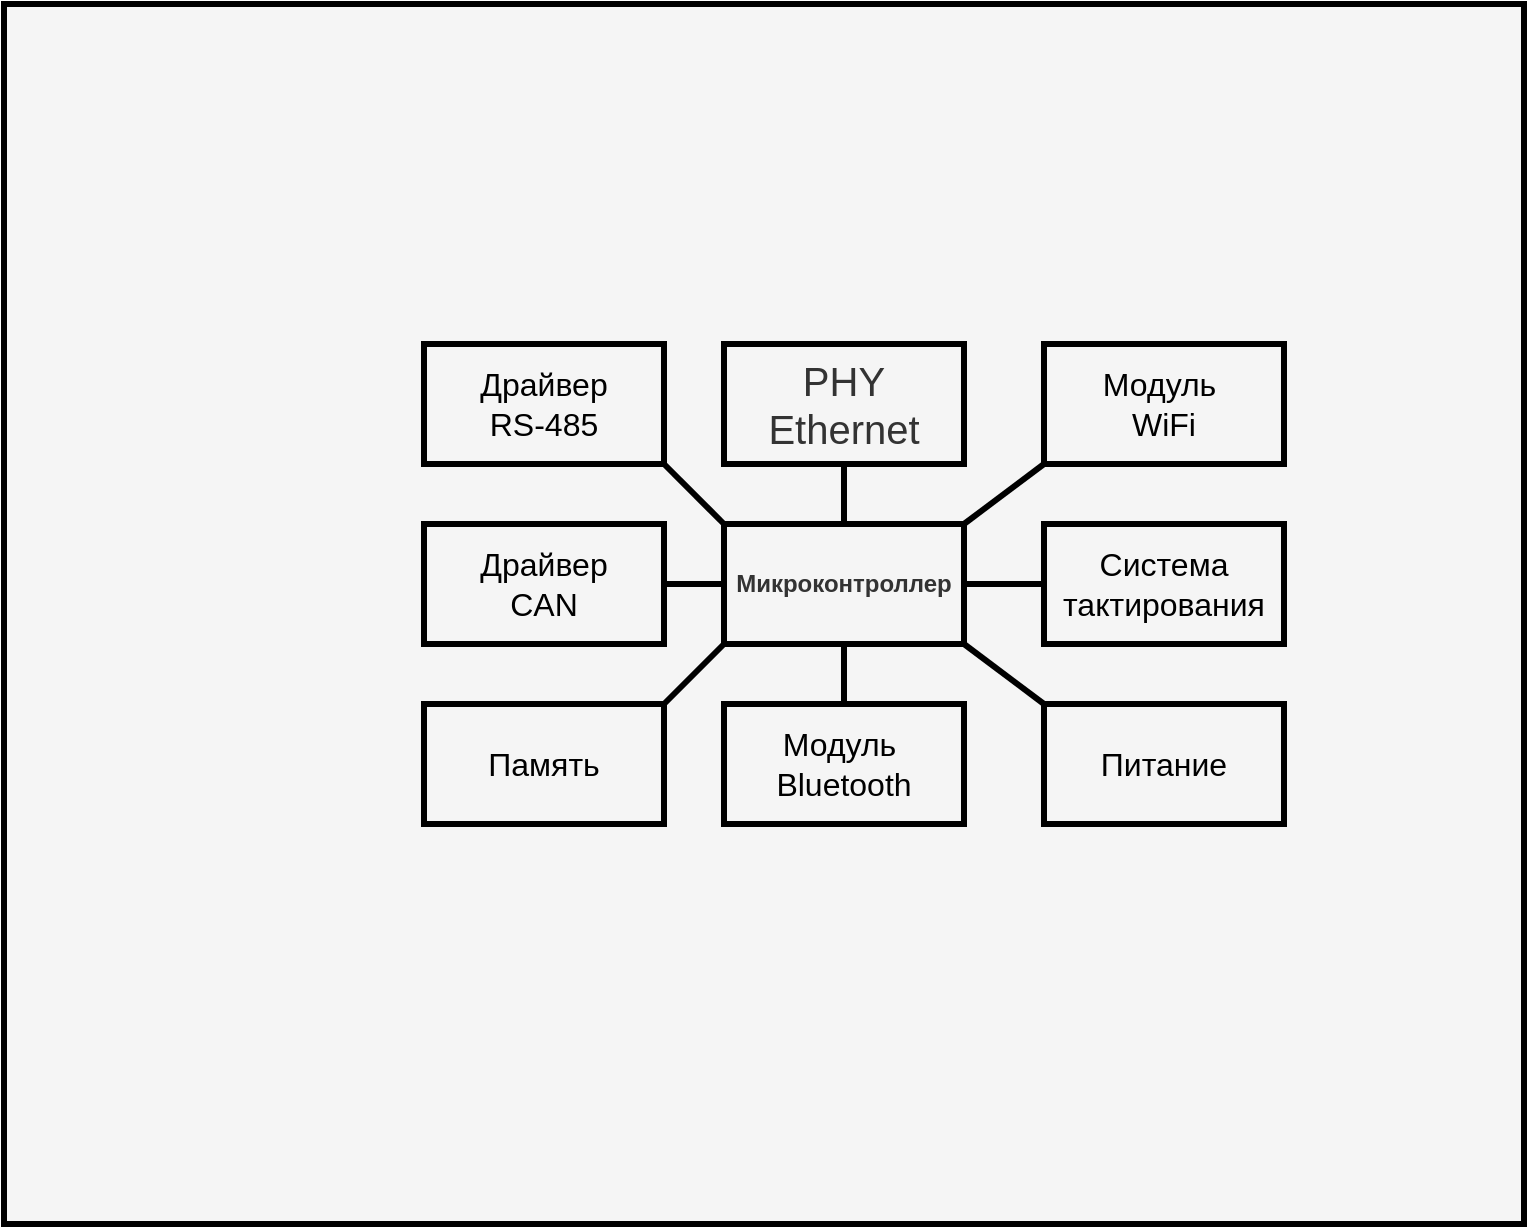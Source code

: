 <mxfile>
    <diagram id="vJ7ydH46MOblnT7fgSfL" name="Страница 1">
        <mxGraphModel dx="1518" dy="533" grid="1" gridSize="10" guides="1" tooltips="1" connect="1" arrows="1" fold="1" page="1" pageScale="1" pageWidth="850" pageHeight="1100" math="0" shadow="0">
            <root>
                <mxCell id="0"/>
                <mxCell id="1" parent="0"/>
                <mxCell id="2" value="" style="rounded=0;whiteSpace=wrap;html=1;fillColor=#f5f5f5;fontColor=#333333;strokeColor=#000000;strokeWidth=3;" parent="1" vertex="1">
                    <mxGeometry y="50" width="760" height="610" as="geometry"/>
                </mxCell>
                <mxCell id="46" value="" style="edgeStyle=none;html=1;fontSize=20;strokeWidth=3;strokeColor=#000000;endArrow=none;endFill=0;" edge="1" parent="1" source="5" target="38">
                    <mxGeometry relative="1" as="geometry"/>
                </mxCell>
                <mxCell id="48" value="" style="edgeStyle=none;shape=connector;rounded=1;html=1;labelBackgroundColor=default;strokeColor=#000000;strokeWidth=3;fontFamily=Helvetica;fontSize=20;fontColor=default;endArrow=none;endFill=0;" edge="1" parent="1" source="5" target="20">
                    <mxGeometry relative="1" as="geometry"/>
                </mxCell>
                <mxCell id="50" style="edgeStyle=none;shape=connector;rounded=1;html=1;exitX=0;exitY=0;exitDx=0;exitDy=0;entryX=1;entryY=1;entryDx=0;entryDy=0;labelBackgroundColor=default;strokeColor=#000000;strokeWidth=3;fontFamily=Helvetica;fontSize=20;fontColor=default;endArrow=none;endFill=0;" edge="1" parent="1" source="5" target="21">
                    <mxGeometry relative="1" as="geometry"/>
                </mxCell>
                <mxCell id="52" style="edgeStyle=none;shape=connector;rounded=1;html=1;exitX=1;exitY=1;exitDx=0;exitDy=0;entryX=0;entryY=0;entryDx=0;entryDy=0;labelBackgroundColor=default;strokeColor=#000000;strokeWidth=3;fontFamily=Helvetica;fontSize=20;fontColor=default;endArrow=none;endFill=0;" edge="1" parent="1" source="5" target="40">
                    <mxGeometry relative="1" as="geometry"/>
                </mxCell>
                <mxCell id="53" style="edgeStyle=none;shape=connector;rounded=1;html=1;exitX=1;exitY=0;exitDx=0;exitDy=0;entryX=0;entryY=1;entryDx=0;entryDy=0;labelBackgroundColor=default;strokeColor=#000000;strokeWidth=3;fontFamily=Helvetica;fontSize=20;fontColor=default;endArrow=none;endFill=0;" edge="1" parent="1" source="5" target="39">
                    <mxGeometry relative="1" as="geometry"/>
                </mxCell>
                <mxCell id="5" value="&lt;font size=&quot;1&quot; style=&quot;&quot;&gt;&lt;b style=&quot;font-size: 12px;&quot;&gt;Микроконтроллер&lt;/b&gt;&lt;/font&gt;" style="rounded=0;whiteSpace=wrap;html=1;fillColor=#f5f5f5;fontColor=#333333;strokeColor=#000000;strokeWidth=3;" parent="1" vertex="1">
                    <mxGeometry x="360" y="310" width="120" height="60" as="geometry"/>
                </mxCell>
                <mxCell id="20" value="&lt;font style=&quot;font-size: 20px;&quot;&gt;PHY &lt;br&gt;Ethernet&lt;/font&gt;" style="rounded=0;whiteSpace=wrap;html=1;fillColor=#f5f5f5;fontColor=#333333;strokeColor=#000000;strokeWidth=3;" parent="1" vertex="1">
                    <mxGeometry x="360" y="220" width="120" height="60" as="geometry"/>
                </mxCell>
                <mxCell id="21" value="&lt;span style=&quot;color: rgb(0, 0, 0); font-size: 16px;&quot;&gt;Драйвер&lt;/span&gt;&lt;br style=&quot;color: rgb(0, 0, 0); font-size: 16px;&quot;&gt;&lt;span style=&quot;color: rgb(0, 0, 0); font-size: 16px;&quot;&gt;RS-485&lt;/span&gt;" style="rounded=0;whiteSpace=wrap;html=1;fillColor=#f5f5f5;fontColor=#333333;strokeColor=#000000;strokeWidth=3;" parent="1" vertex="1">
                    <mxGeometry x="210" y="220" width="120" height="60" as="geometry"/>
                </mxCell>
                <mxCell id="38" value="&lt;font color=&quot;#000000&quot;&gt;&lt;span style=&quot;font-size: 16px;&quot;&gt;Модуль&amp;nbsp;&lt;br&gt;Bluetooth&lt;br&gt;&lt;/span&gt;&lt;/font&gt;" style="rounded=0;whiteSpace=wrap;html=1;fillColor=#f5f5f5;fontColor=#333333;strokeColor=#000000;strokeWidth=3;" vertex="1" parent="1">
                    <mxGeometry x="360" y="400" width="120" height="60" as="geometry"/>
                </mxCell>
                <mxCell id="39" value="&lt;font color=&quot;#000000&quot;&gt;&lt;span style=&quot;font-size: 16px;&quot;&gt;Модуль&amp;nbsp;&lt;br&gt;WiFi&lt;br&gt;&lt;/span&gt;&lt;/font&gt;" style="rounded=0;whiteSpace=wrap;html=1;fillColor=#f5f5f5;fontColor=#333333;strokeColor=#000000;strokeWidth=3;" vertex="1" parent="1">
                    <mxGeometry x="520" y="220" width="120" height="60" as="geometry"/>
                </mxCell>
                <mxCell id="40" value="&lt;font color=&quot;#000000&quot;&gt;&lt;span style=&quot;font-size: 16px;&quot;&gt;Питание&lt;br&gt;&lt;/span&gt;&lt;/font&gt;" style="rounded=0;whiteSpace=wrap;html=1;fillColor=#f5f5f5;fontColor=#333333;strokeColor=#000000;strokeWidth=3;" vertex="1" parent="1">
                    <mxGeometry x="520" y="400" width="120" height="60" as="geometry"/>
                </mxCell>
                <mxCell id="66" style="edgeStyle=none;shape=connector;rounded=1;html=1;exitX=1;exitY=0;exitDx=0;exitDy=0;entryX=0;entryY=1;entryDx=0;entryDy=0;labelBackgroundColor=default;strokeColor=#000000;strokeWidth=3;fontFamily=Helvetica;fontSize=15;fontColor=default;startArrow=none;startFill=0;endArrow=none;endFill=0;" edge="1" parent="1" source="41" target="5">
                    <mxGeometry relative="1" as="geometry"/>
                </mxCell>
                <mxCell id="41" value="&lt;font color=&quot;#000000&quot;&gt;&lt;span style=&quot;font-size: 16px;&quot;&gt;Память&lt;br&gt;&lt;/span&gt;&lt;/font&gt;" style="rounded=0;whiteSpace=wrap;html=1;fillColor=#f5f5f5;fontColor=#333333;strokeColor=#000000;strokeWidth=3;" vertex="1" parent="1">
                    <mxGeometry x="210" y="400" width="120" height="60" as="geometry"/>
                </mxCell>
                <mxCell id="64" value="" style="edgeStyle=none;shape=connector;rounded=1;html=1;labelBackgroundColor=default;strokeColor=#000000;strokeWidth=3;fontFamily=Helvetica;fontSize=15;fontColor=default;startArrow=none;startFill=0;endArrow=none;endFill=0;" edge="1" parent="1" source="43" target="5">
                    <mxGeometry relative="1" as="geometry"/>
                </mxCell>
                <mxCell id="43" value="&lt;font color=&quot;#000000&quot;&gt;&lt;span style=&quot;font-size: 16px;&quot;&gt;Система тактирования&lt;br&gt;&lt;/span&gt;&lt;/font&gt;" style="rounded=0;whiteSpace=wrap;html=1;fillColor=#f5f5f5;fontColor=#333333;strokeColor=#000000;strokeWidth=3;" vertex="1" parent="1">
                    <mxGeometry x="520" y="310" width="120" height="60" as="geometry"/>
                </mxCell>
                <mxCell id="65" value="" style="edgeStyle=none;shape=connector;rounded=1;html=1;labelBackgroundColor=default;strokeColor=#000000;strokeWidth=3;fontFamily=Helvetica;fontSize=15;fontColor=default;startArrow=none;startFill=0;endArrow=none;endFill=0;" edge="1" parent="1" source="44" target="5">
                    <mxGeometry relative="1" as="geometry"/>
                </mxCell>
                <mxCell id="44" value="&lt;font color=&quot;#000000&quot;&gt;&lt;span style=&quot;font-size: 16px;&quot;&gt;Драйвер&lt;br&gt;CAN&lt;br&gt;&lt;/span&gt;&lt;/font&gt;" style="rounded=0;whiteSpace=wrap;html=1;fillColor=#f5f5f5;fontColor=#333333;strokeColor=#000000;strokeWidth=3;" vertex="1" parent="1">
                    <mxGeometry x="210" y="310" width="120" height="60" as="geometry"/>
                </mxCell>
            </root>
        </mxGraphModel>
    </diagram>
</mxfile>